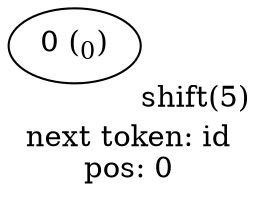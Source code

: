 digraph {
rankdir=RL
label="next token: id\npos: 0"
node [shape=box]
"1366272548304"[xlabel="shift(5)\n", shape=ellipse]
"1366272548304" [label=<0 (<SUB>0</SUB>)>]
}

